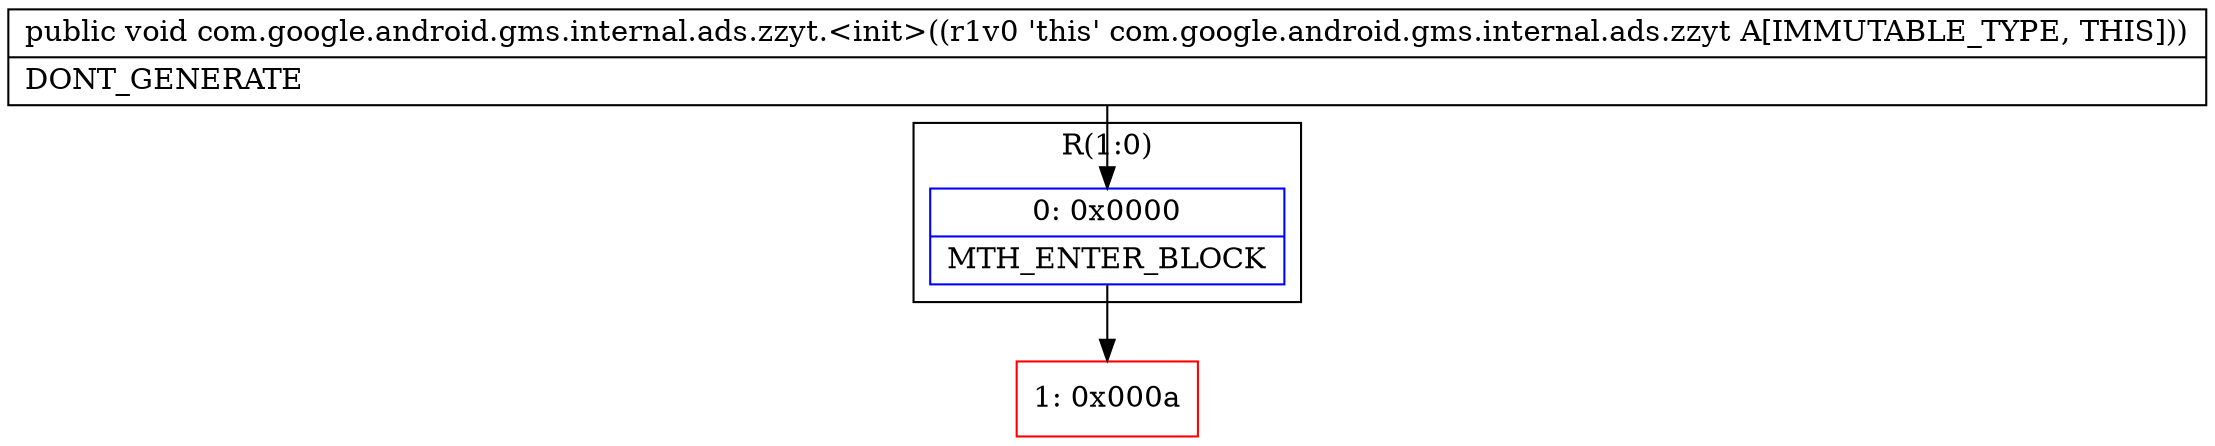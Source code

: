 digraph "CFG forcom.google.android.gms.internal.ads.zzyt.\<init\>()V" {
subgraph cluster_Region_398304887 {
label = "R(1:0)";
node [shape=record,color=blue];
Node_0 [shape=record,label="{0\:\ 0x0000|MTH_ENTER_BLOCK\l}"];
}
Node_1 [shape=record,color=red,label="{1\:\ 0x000a}"];
MethodNode[shape=record,label="{public void com.google.android.gms.internal.ads.zzyt.\<init\>((r1v0 'this' com.google.android.gms.internal.ads.zzyt A[IMMUTABLE_TYPE, THIS]))  | DONT_GENERATE\l}"];
MethodNode -> Node_0;
Node_0 -> Node_1;
}

